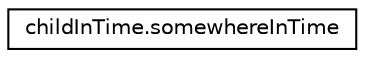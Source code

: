 digraph "Graphical Class Hierarchy"
{
 // LATEX_PDF_SIZE
  edge [fontname="Helvetica",fontsize="10",labelfontname="Helvetica",labelfontsize="10"];
  node [fontname="Helvetica",fontsize="10",shape=record];
  rankdir="LR";
  Node0 [label="childInTime.somewhereInTime",height=0.2,width=0.4,color="black", fillcolor="white", style="filled",URL="$classchildInTime_1_1somewhereInTime.html",tooltip=" "];
}

